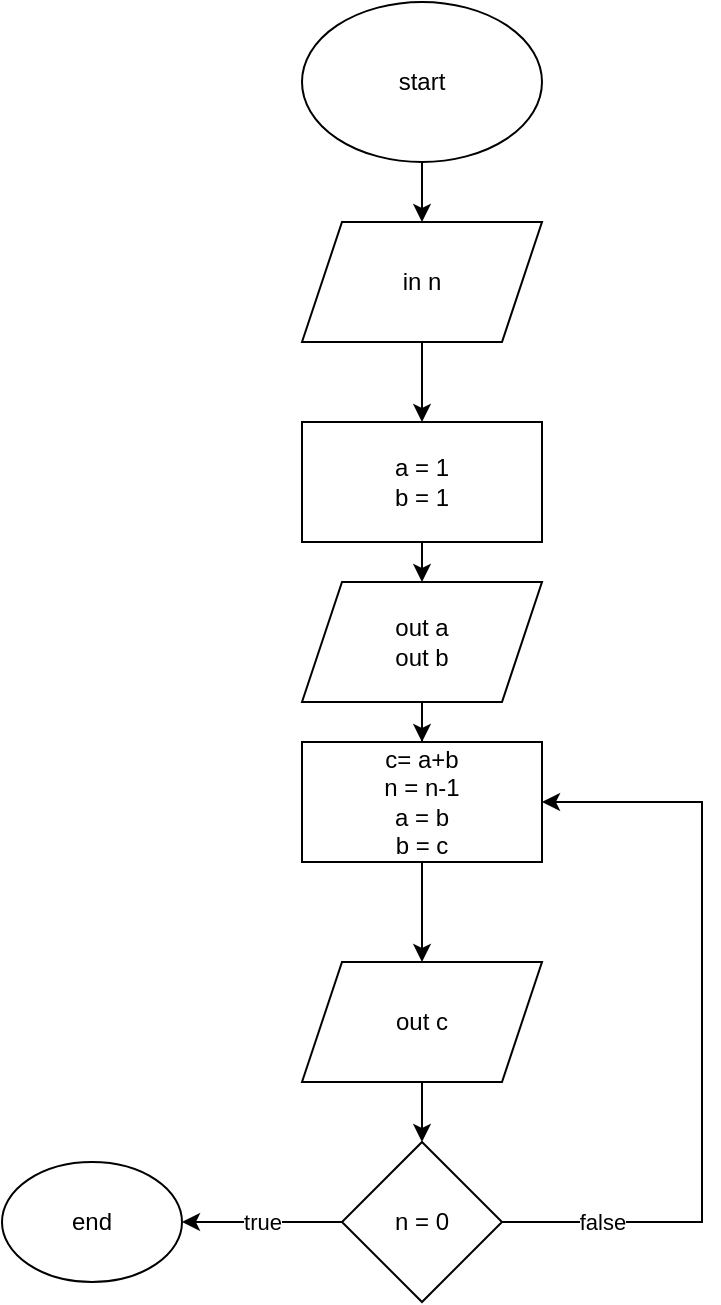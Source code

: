 <mxfile version="21.0.6" type="github">
  <diagram id="sKN2ZUsNGxqRcocK8Hff" name="Sayfa -1">
    <mxGraphModel dx="1290" dy="607" grid="1" gridSize="10" guides="1" tooltips="1" connect="1" arrows="1" fold="1" page="1" pageScale="1" pageWidth="827" pageHeight="1169" math="0" shadow="0">
      <root>
        <mxCell id="0" />
        <mxCell id="1" parent="0" />
        <mxCell id="YK3rkcH703-v47OA1j5F-3" style="edgeStyle=orthogonalEdgeStyle;rounded=0;orthogonalLoop=1;jettySize=auto;html=1;exitX=0.5;exitY=1;exitDx=0;exitDy=0;entryX=0.5;entryY=0;entryDx=0;entryDy=0;" edge="1" parent="1" source="YK3rkcH703-v47OA1j5F-1" target="YK3rkcH703-v47OA1j5F-2">
          <mxGeometry relative="1" as="geometry" />
        </mxCell>
        <mxCell id="YK3rkcH703-v47OA1j5F-1" value="start" style="ellipse;whiteSpace=wrap;html=1;" vertex="1" parent="1">
          <mxGeometry x="320" y="130" width="120" height="80" as="geometry" />
        </mxCell>
        <mxCell id="YK3rkcH703-v47OA1j5F-6" style="edgeStyle=orthogonalEdgeStyle;rounded=0;orthogonalLoop=1;jettySize=auto;html=1;exitX=0.5;exitY=1;exitDx=0;exitDy=0;" edge="1" parent="1" source="YK3rkcH703-v47OA1j5F-2" target="YK3rkcH703-v47OA1j5F-5">
          <mxGeometry relative="1" as="geometry" />
        </mxCell>
        <mxCell id="YK3rkcH703-v47OA1j5F-2" value="in n" style="shape=parallelogram;perimeter=parallelogramPerimeter;whiteSpace=wrap;html=1;fixedSize=1;" vertex="1" parent="1">
          <mxGeometry x="320" y="240" width="120" height="60" as="geometry" />
        </mxCell>
        <mxCell id="YK3rkcH703-v47OA1j5F-17" style="edgeStyle=orthogonalEdgeStyle;rounded=0;orthogonalLoop=1;jettySize=auto;html=1;exitX=0.5;exitY=1;exitDx=0;exitDy=0;entryX=0.5;entryY=0;entryDx=0;entryDy=0;" edge="1" parent="1" source="YK3rkcH703-v47OA1j5F-5" target="YK3rkcH703-v47OA1j5F-10">
          <mxGeometry relative="1" as="geometry" />
        </mxCell>
        <mxCell id="YK3rkcH703-v47OA1j5F-5" value="a = 1&lt;br&gt;b = 1" style="rounded=0;whiteSpace=wrap;html=1;" vertex="1" parent="1">
          <mxGeometry x="320" y="340" width="120" height="60" as="geometry" />
        </mxCell>
        <mxCell id="YK3rkcH703-v47OA1j5F-19" style="edgeStyle=orthogonalEdgeStyle;rounded=0;orthogonalLoop=1;jettySize=auto;html=1;exitX=0.5;exitY=1;exitDx=0;exitDy=0;entryX=0.5;entryY=0;entryDx=0;entryDy=0;" edge="1" parent="1" source="YK3rkcH703-v47OA1j5F-7" target="YK3rkcH703-v47OA1j5F-23">
          <mxGeometry relative="1" as="geometry">
            <mxPoint x="380" y="590" as="targetPoint" />
          </mxGeometry>
        </mxCell>
        <mxCell id="YK3rkcH703-v47OA1j5F-7" value="c= a+b&lt;br&gt;n = n-1&lt;br&gt;a = b&lt;br&gt;b = c" style="rounded=0;whiteSpace=wrap;html=1;" vertex="1" parent="1">
          <mxGeometry x="320" y="500" width="120" height="60" as="geometry" />
        </mxCell>
        <mxCell id="YK3rkcH703-v47OA1j5F-18" style="edgeStyle=orthogonalEdgeStyle;rounded=0;orthogonalLoop=1;jettySize=auto;html=1;exitX=0.5;exitY=1;exitDx=0;exitDy=0;" edge="1" parent="1" source="YK3rkcH703-v47OA1j5F-10" target="YK3rkcH703-v47OA1j5F-7">
          <mxGeometry relative="1" as="geometry" />
        </mxCell>
        <mxCell id="YK3rkcH703-v47OA1j5F-10" value="out a&lt;br&gt;out b" style="shape=parallelogram;perimeter=parallelogramPerimeter;whiteSpace=wrap;html=1;fixedSize=1;" vertex="1" parent="1">
          <mxGeometry x="320" y="420" width="120" height="60" as="geometry" />
        </mxCell>
        <mxCell id="YK3rkcH703-v47OA1j5F-16" value="true" style="edgeStyle=orthogonalEdgeStyle;rounded=0;orthogonalLoop=1;jettySize=auto;html=1;exitX=0;exitY=0.5;exitDx=0;exitDy=0;" edge="1" parent="1" source="YK3rkcH703-v47OA1j5F-12" target="YK3rkcH703-v47OA1j5F-15">
          <mxGeometry relative="1" as="geometry" />
        </mxCell>
        <mxCell id="YK3rkcH703-v47OA1j5F-21" style="edgeStyle=orthogonalEdgeStyle;rounded=0;orthogonalLoop=1;jettySize=auto;html=1;exitX=1;exitY=0.5;exitDx=0;exitDy=0;entryX=1;entryY=0.5;entryDx=0;entryDy=0;" edge="1" parent="1" source="YK3rkcH703-v47OA1j5F-12" target="YK3rkcH703-v47OA1j5F-7">
          <mxGeometry relative="1" as="geometry">
            <Array as="points">
              <mxPoint x="520" y="740" />
              <mxPoint x="520" y="530" />
            </Array>
          </mxGeometry>
        </mxCell>
        <mxCell id="YK3rkcH703-v47OA1j5F-22" value="false" style="edgeLabel;html=1;align=center;verticalAlign=middle;resizable=0;points=[];" vertex="1" connectable="0" parent="YK3rkcH703-v47OA1j5F-21">
          <mxGeometry x="-0.809" y="2" relative="1" as="geometry">
            <mxPoint x="13" y="2" as="offset" />
          </mxGeometry>
        </mxCell>
        <mxCell id="YK3rkcH703-v47OA1j5F-12" value="n = 0" style="rhombus;whiteSpace=wrap;html=1;" vertex="1" parent="1">
          <mxGeometry x="340" y="700" width="80" height="80" as="geometry" />
        </mxCell>
        <mxCell id="YK3rkcH703-v47OA1j5F-15" value="end" style="ellipse;whiteSpace=wrap;html=1;" vertex="1" parent="1">
          <mxGeometry x="170" y="710" width="90" height="60" as="geometry" />
        </mxCell>
        <mxCell id="YK3rkcH703-v47OA1j5F-24" style="edgeStyle=orthogonalEdgeStyle;rounded=0;orthogonalLoop=1;jettySize=auto;html=1;exitX=0.5;exitY=1;exitDx=0;exitDy=0;entryX=0.5;entryY=0;entryDx=0;entryDy=0;" edge="1" parent="1" source="YK3rkcH703-v47OA1j5F-23" target="YK3rkcH703-v47OA1j5F-12">
          <mxGeometry relative="1" as="geometry" />
        </mxCell>
        <mxCell id="YK3rkcH703-v47OA1j5F-23" value="out c" style="shape=parallelogram;perimeter=parallelogramPerimeter;whiteSpace=wrap;html=1;fixedSize=1;" vertex="1" parent="1">
          <mxGeometry x="320" y="610" width="120" height="60" as="geometry" />
        </mxCell>
      </root>
    </mxGraphModel>
  </diagram>
</mxfile>
